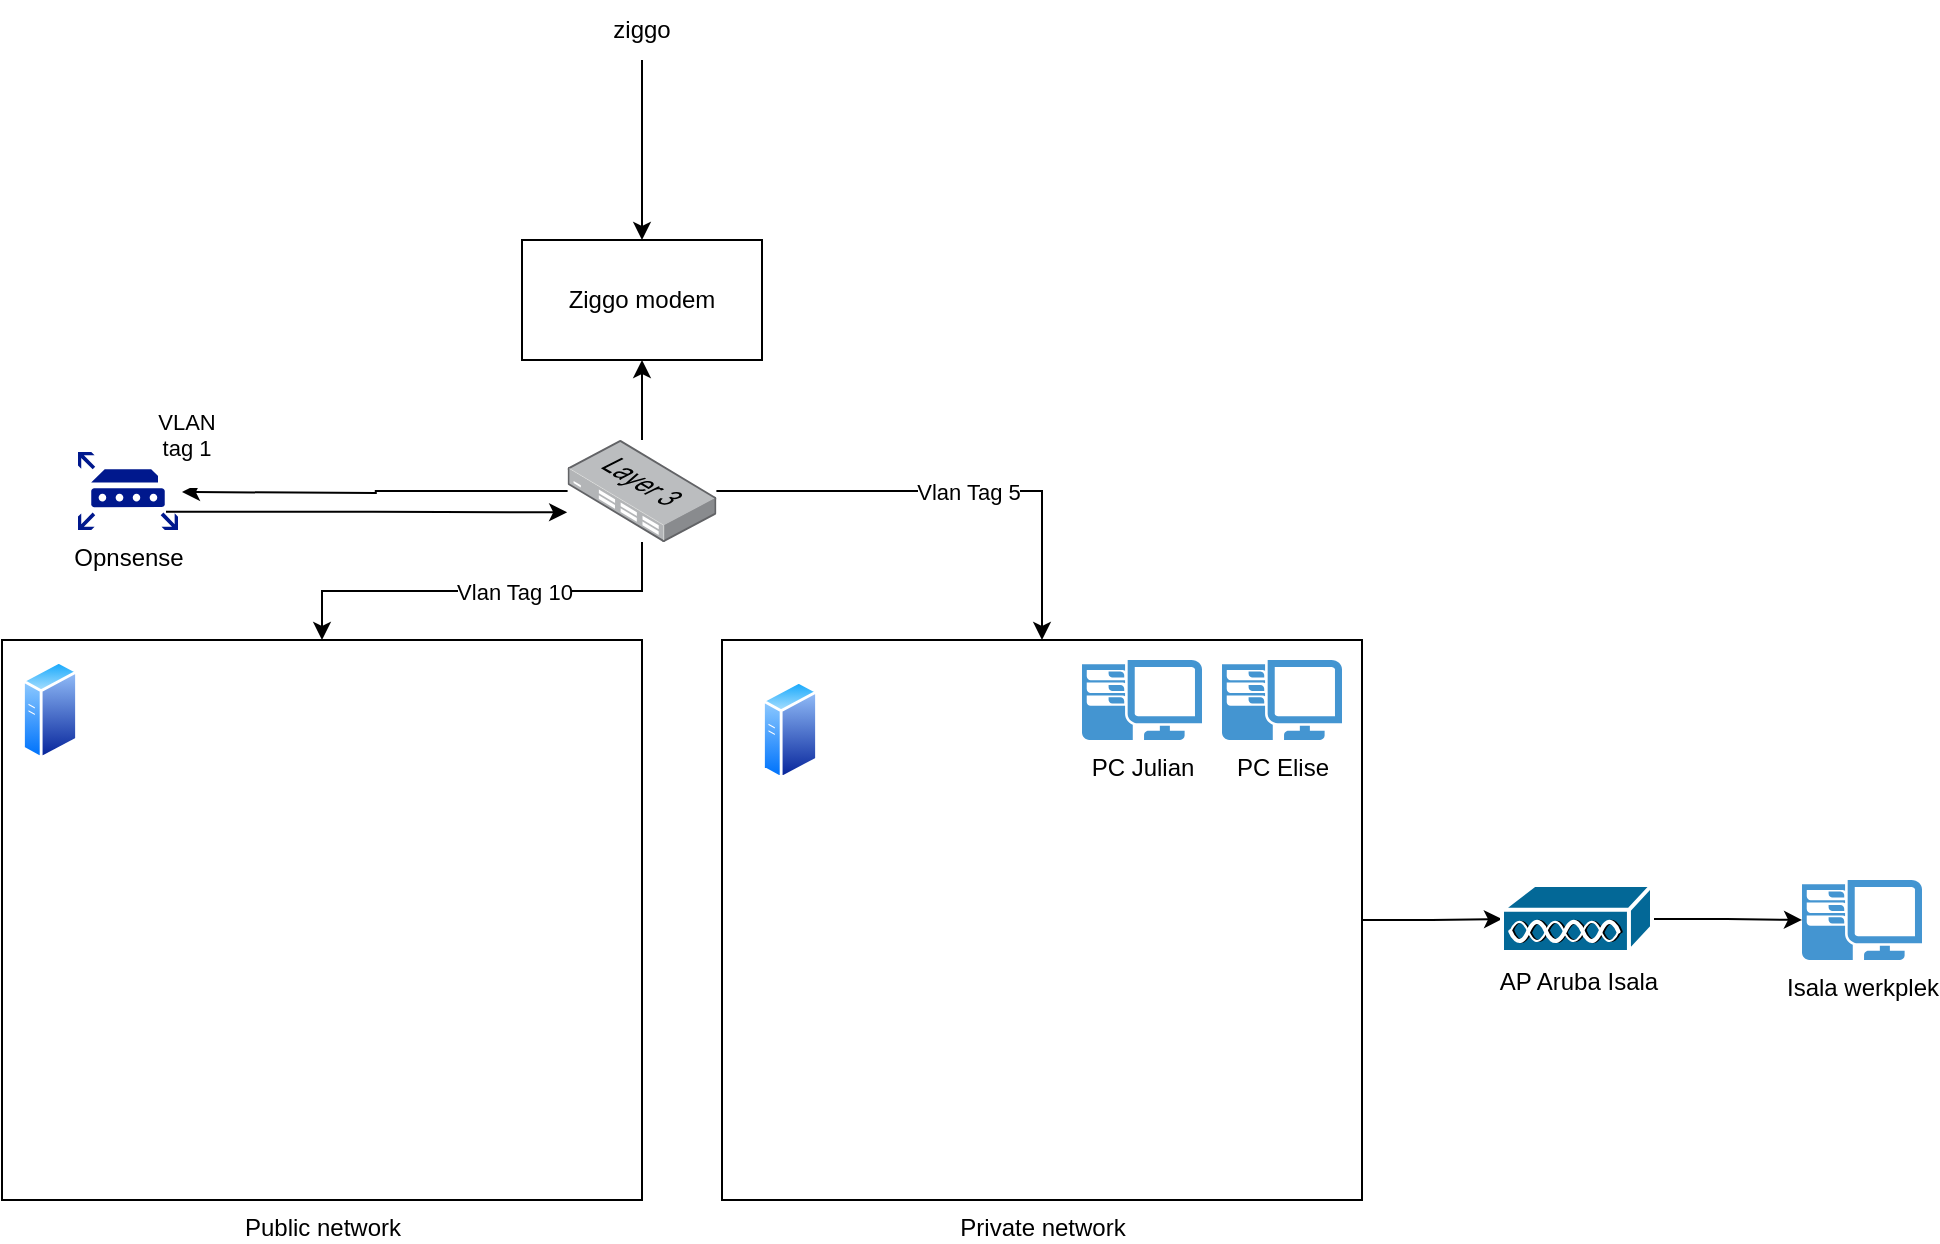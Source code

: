 <mxfile version="16.6.3" type="github">
  <diagram id="kDkxPVGQevSD5AWf-iXL" name="Page-1">
    <mxGraphModel dx="1178" dy="631" grid="1" gridSize="10" guides="1" tooltips="1" connect="1" arrows="1" fold="1" page="1" pageScale="1" pageWidth="2339" pageHeight="3300" math="0" shadow="0">
      <root>
        <mxCell id="0" />
        <mxCell id="1" parent="0" />
        <mxCell id="f5vvhoqgMJmOZSz3y0Gy-25" value="&lt;div&gt;Public network&lt;/div&gt;" style="verticalLabelPosition=bottom;verticalAlign=top;html=1;shape=mxgraph.basic.rect;fillColor2=none;strokeWidth=1;size=20;indent=5;labelBackgroundColor=none;" vertex="1" parent="1">
          <mxGeometry x="880" y="360" width="320" height="280" as="geometry" />
        </mxCell>
        <mxCell id="f5vvhoqgMJmOZSz3y0Gy-1" value="&lt;div&gt;Ziggo modem&lt;/div&gt;" style="rounded=0;whiteSpace=wrap;html=1;" vertex="1" parent="1">
          <mxGeometry x="1140" y="160" width="120" height="60" as="geometry" />
        </mxCell>
        <mxCell id="f5vvhoqgMJmOZSz3y0Gy-5" style="edgeStyle=orthogonalEdgeStyle;rounded=0;orthogonalLoop=1;jettySize=auto;html=1;entryX=0.5;entryY=0;entryDx=0;entryDy=0;" edge="1" parent="1" source="f5vvhoqgMJmOZSz3y0Gy-3" target="f5vvhoqgMJmOZSz3y0Gy-1">
          <mxGeometry relative="1" as="geometry" />
        </mxCell>
        <mxCell id="f5vvhoqgMJmOZSz3y0Gy-3" value="&lt;div&gt;ziggo&lt;/div&gt;" style="text;html=1;strokeColor=none;fillColor=none;align=center;verticalAlign=middle;whiteSpace=wrap;rounded=0;" vertex="1" parent="1">
          <mxGeometry x="1170" y="40" width="60" height="30" as="geometry" />
        </mxCell>
        <mxCell id="f5vvhoqgMJmOZSz3y0Gy-7" style="edgeStyle=orthogonalEdgeStyle;rounded=0;orthogonalLoop=1;jettySize=auto;html=1;entryX=0.5;entryY=1;entryDx=0;entryDy=0;" edge="1" parent="1" source="f5vvhoqgMJmOZSz3y0Gy-8" target="f5vvhoqgMJmOZSz3y0Gy-1">
          <mxGeometry relative="1" as="geometry">
            <mxPoint x="960" y="360" as="sourcePoint" />
          </mxGeometry>
        </mxCell>
        <mxCell id="f5vvhoqgMJmOZSz3y0Gy-14" style="edgeStyle=orthogonalEdgeStyle;rounded=0;orthogonalLoop=1;jettySize=auto;html=1;entryX=-0.003;entryY=0.709;entryDx=0;entryDy=0;entryPerimeter=0;exitX=0.88;exitY=0.766;exitDx=0;exitDy=0;exitPerimeter=0;" edge="1" parent="1" source="f5vvhoqgMJmOZSz3y0Gy-6" target="f5vvhoqgMJmOZSz3y0Gy-8">
          <mxGeometry relative="1" as="geometry">
            <mxPoint x="990" y="300" as="sourcePoint" />
          </mxGeometry>
        </mxCell>
        <mxCell id="f5vvhoqgMJmOZSz3y0Gy-6" value="&lt;div&gt;Opnsense&lt;/div&gt;&lt;div&gt;&lt;br&gt;&lt;/div&gt;" style="sketch=0;aspect=fixed;pointerEvents=1;shadow=0;dashed=0;html=1;strokeColor=none;labelPosition=center;verticalLabelPosition=bottom;verticalAlign=top;align=center;fillColor=#00188D;shape=mxgraph.mscae.enterprise.router" vertex="1" parent="1">
          <mxGeometry x="918" y="266" width="50" height="39" as="geometry" />
        </mxCell>
        <mxCell id="f5vvhoqgMJmOZSz3y0Gy-12" style="edgeStyle=orthogonalEdgeStyle;rounded=0;orthogonalLoop=1;jettySize=auto;html=1;" edge="1" parent="1" source="f5vvhoqgMJmOZSz3y0Gy-8">
          <mxGeometry relative="1" as="geometry">
            <mxPoint x="970" y="286" as="targetPoint" />
          </mxGeometry>
        </mxCell>
        <mxCell id="f5vvhoqgMJmOZSz3y0Gy-15" value="&lt;div&gt;VLAN&lt;/div&gt;&lt;div&gt;tag 1&lt;/div&gt;&lt;div&gt;&lt;br&gt;&lt;/div&gt;" style="edgeLabel;html=1;align=center;verticalAlign=middle;resizable=0;points=[];" vertex="1" connectable="0" parent="f5vvhoqgMJmOZSz3y0Gy-12">
          <mxGeometry x="0.003" y="-1" relative="1" as="geometry">
            <mxPoint x="-95" y="-22" as="offset" />
          </mxGeometry>
        </mxCell>
        <mxCell id="f5vvhoqgMJmOZSz3y0Gy-28" style="edgeStyle=orthogonalEdgeStyle;rounded=0;orthogonalLoop=1;jettySize=auto;html=1;" edge="1" parent="1" source="f5vvhoqgMJmOZSz3y0Gy-8" target="f5vvhoqgMJmOZSz3y0Gy-25">
          <mxGeometry relative="1" as="geometry" />
        </mxCell>
        <mxCell id="f5vvhoqgMJmOZSz3y0Gy-30" value="&lt;div&gt;Vlan Tag 10&lt;/div&gt;" style="edgeLabel;html=1;align=center;verticalAlign=middle;resizable=0;points=[];" vertex="1" connectable="0" parent="f5vvhoqgMJmOZSz3y0Gy-28">
          <mxGeometry x="-0.15" relative="1" as="geometry">
            <mxPoint as="offset" />
          </mxGeometry>
        </mxCell>
        <mxCell id="f5vvhoqgMJmOZSz3y0Gy-29" style="edgeStyle=orthogonalEdgeStyle;rounded=0;orthogonalLoop=1;jettySize=auto;html=1;" edge="1" parent="1" source="f5vvhoqgMJmOZSz3y0Gy-8" target="f5vvhoqgMJmOZSz3y0Gy-26">
          <mxGeometry relative="1" as="geometry" />
        </mxCell>
        <mxCell id="f5vvhoqgMJmOZSz3y0Gy-31" value="&lt;div&gt;Vlan Tag 5&lt;/div&gt;" style="edgeLabel;html=1;align=center;verticalAlign=middle;resizable=0;points=[];" vertex="1" connectable="0" parent="f5vvhoqgMJmOZSz3y0Gy-29">
          <mxGeometry x="0.057" relative="1" as="geometry">
            <mxPoint as="offset" />
          </mxGeometry>
        </mxCell>
        <mxCell id="f5vvhoqgMJmOZSz3y0Gy-8" value="" style="points=[];aspect=fixed;html=1;align=center;shadow=0;dashed=0;image;image=img/lib/allied_telesis/switch/Switch_24_port_L3.svg;" vertex="1" parent="1">
          <mxGeometry x="1162.8" y="260" width="74.4" height="51" as="geometry" />
        </mxCell>
        <mxCell id="f5vvhoqgMJmOZSz3y0Gy-19" value="" style="aspect=fixed;perimeter=ellipsePerimeter;html=1;align=center;shadow=0;dashed=0;spacingTop=3;image;image=img/lib/active_directory/generic_server.svg;" vertex="1" parent="1">
          <mxGeometry x="890" y="370" width="28.0" height="50" as="geometry" />
        </mxCell>
        <mxCell id="f5vvhoqgMJmOZSz3y0Gy-39" style="edgeStyle=orthogonalEdgeStyle;rounded=0;orthogonalLoop=1;jettySize=auto;html=1;" edge="1" parent="1" source="f5vvhoqgMJmOZSz3y0Gy-26" target="f5vvhoqgMJmOZSz3y0Gy-38">
          <mxGeometry relative="1" as="geometry" />
        </mxCell>
        <mxCell id="f5vvhoqgMJmOZSz3y0Gy-26" value="&lt;div&gt;Private network&lt;/div&gt;" style="verticalLabelPosition=bottom;verticalAlign=top;html=1;shape=mxgraph.basic.rect;fillColor2=none;strokeWidth=1;size=20;indent=5;labelBackgroundColor=none;" vertex="1" parent="1">
          <mxGeometry x="1240" y="360" width="320" height="280" as="geometry" />
        </mxCell>
        <mxCell id="f5vvhoqgMJmOZSz3y0Gy-27" value="" style="aspect=fixed;perimeter=ellipsePerimeter;html=1;align=center;shadow=0;dashed=0;spacingTop=3;image;image=img/lib/active_directory/generic_server.svg;" vertex="1" parent="1">
          <mxGeometry x="1260" y="380" width="28.0" height="50" as="geometry" />
        </mxCell>
        <mxCell id="f5vvhoqgMJmOZSz3y0Gy-33" value="&lt;div&gt;PC Julian&lt;/div&gt;" style="pointerEvents=1;shadow=0;dashed=0;html=1;strokeColor=none;fillColor=#4495D1;labelPosition=center;verticalLabelPosition=bottom;verticalAlign=top;align=center;outlineConnect=0;shape=mxgraph.veeam.2d.workstation;labelBackgroundColor=none;" vertex="1" parent="1">
          <mxGeometry x="1420" y="370" width="60" height="40" as="geometry" />
        </mxCell>
        <mxCell id="f5vvhoqgMJmOZSz3y0Gy-34" value="&lt;div&gt;PC Elise&lt;/div&gt;" style="pointerEvents=1;shadow=0;dashed=0;html=1;strokeColor=none;fillColor=#4495D1;labelPosition=center;verticalLabelPosition=bottom;verticalAlign=top;align=center;outlineConnect=0;shape=mxgraph.veeam.2d.workstation;labelBackgroundColor=none;" vertex="1" parent="1">
          <mxGeometry x="1490" y="370" width="60" height="40" as="geometry" />
        </mxCell>
        <mxCell id="f5vvhoqgMJmOZSz3y0Gy-35" value="&lt;div&gt;Isala werkplek&lt;/div&gt;" style="pointerEvents=1;shadow=0;dashed=0;html=1;strokeColor=none;fillColor=#4495D1;labelPosition=center;verticalLabelPosition=bottom;verticalAlign=top;align=center;outlineConnect=0;shape=mxgraph.veeam.2d.workstation;labelBackgroundColor=none;" vertex="1" parent="1">
          <mxGeometry x="1780" y="480" width="60" height="40" as="geometry" />
        </mxCell>
        <mxCell id="f5vvhoqgMJmOZSz3y0Gy-40" style="edgeStyle=orthogonalEdgeStyle;rounded=0;orthogonalLoop=1;jettySize=auto;html=1;" edge="1" parent="1" source="f5vvhoqgMJmOZSz3y0Gy-38" target="f5vvhoqgMJmOZSz3y0Gy-35">
          <mxGeometry relative="1" as="geometry" />
        </mxCell>
        <mxCell id="f5vvhoqgMJmOZSz3y0Gy-38" value="&lt;div&gt;AP Aruba Isala&lt;/div&gt;&lt;div&gt;&lt;br&gt;&lt;/div&gt;" style="shape=mxgraph.cisco.misc.access_point;html=1;pointerEvents=1;dashed=0;fillColor=#036897;strokeColor=#ffffff;strokeWidth=2;verticalLabelPosition=bottom;verticalAlign=top;align=center;outlineConnect=0;labelBackgroundColor=none;" vertex="1" parent="1">
          <mxGeometry x="1630" y="482.5" width="75" height="34" as="geometry" />
        </mxCell>
      </root>
    </mxGraphModel>
  </diagram>
</mxfile>
